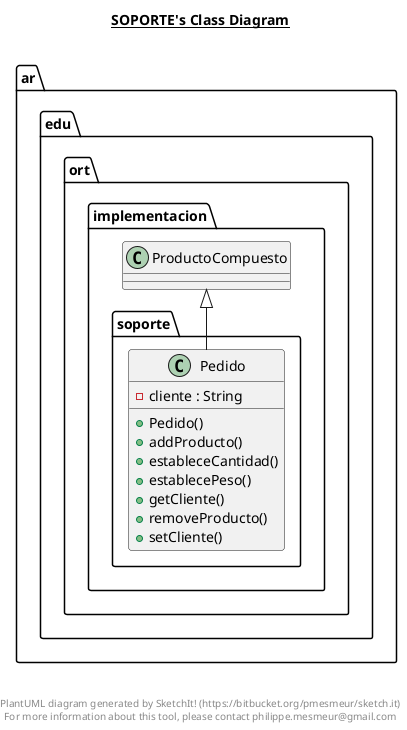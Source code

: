 @startuml

title __SOPORTE's Class Diagram__\n

  namespace ar.edu.ort {
    namespace implementacion {
      namespace soporte {
        class ar.edu.ort.implementacion.soporte.Pedido {
            - cliente : String
            + Pedido()
            + addProducto()
            + estableceCantidad()
            + establecePeso()
            + getCliente()
            + removeProducto()
            + setCliente()
        }
      }
    }
  }
  

  ar.edu.ort.implementacion.soporte.Pedido -up-|> ar.edu.ort.implementacion.ProductoCompuesto


right footer


PlantUML diagram generated by SketchIt! (https://bitbucket.org/pmesmeur/sketch.it)
For more information about this tool, please contact philippe.mesmeur@gmail.com
endfooter

@enduml
